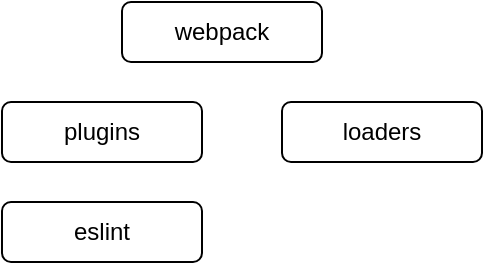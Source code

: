 <mxfile version="14.2.4" type="embed">
    <diagram id="6hGFLwfOUW9BJ-s0fimq" name="Page-1">
        <mxGraphModel dx="1268" dy="910" grid="1" gridSize="10" guides="1" tooltips="1" connect="1" arrows="1" fold="1" page="1" pageScale="1" pageWidth="827" pageHeight="1169" math="0" shadow="0">
            <root>
                <mxCell id="0"/>
                <mxCell id="1" parent="0"/>
                <mxCell id="45" value="webpack" style="rounded=1;whiteSpace=wrap;html=1;" parent="1" vertex="1">
                    <mxGeometry x="110" y="60" width="100" height="30" as="geometry"/>
                </mxCell>
                <mxCell id="65" value="plugins" style="rounded=1;whiteSpace=wrap;html=1;" parent="1" vertex="1">
                    <mxGeometry x="50" y="110" width="100" height="30" as="geometry"/>
                </mxCell>
                <mxCell id="66" value="loaders" style="rounded=1;whiteSpace=wrap;html=1;" parent="1" vertex="1">
                    <mxGeometry x="190" y="110" width="100" height="30" as="geometry"/>
                </mxCell>
                <mxCell id="67" value="eslint" style="rounded=1;whiteSpace=wrap;html=1;" parent="1" vertex="1">
                    <mxGeometry x="50" y="160" width="100" height="30" as="geometry"/>
                </mxCell>
            </root>
        </mxGraphModel>
    </diagram>
</mxfile>